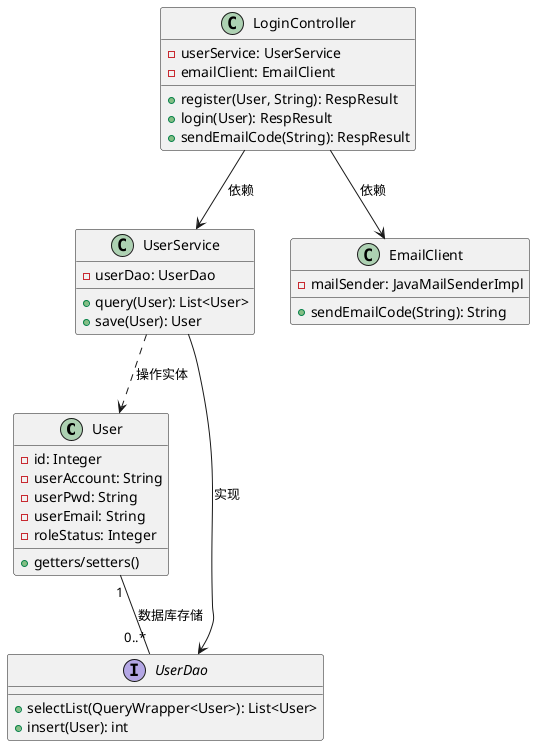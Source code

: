 @startuml
'https://plantuml.com/class-diagram

class User {
  -id: Integer
  -userAccount: String
  -userPwd: String
  -userEmail: String
  -roleStatus: Integer
  +getters/setters()
}

class LoginController {
  -userService: UserService
  -emailClient: EmailClient
  +register(User, String): RespResult
  +login(User): RespResult
  +sendEmailCode(String): RespResult
}

class UserService {
  -userDao: UserDao
  +query(User): List<User>
  +save(User): User
}

class EmailClient {
  -mailSender: JavaMailSenderImpl
  +sendEmailCode(String): String
}

interface UserDao {
  +selectList(QueryWrapper<User>): List<User>
  +insert(User): int
}

User "1" -- "0..*" UserDao : 数据库存储
LoginController --> UserService : 依赖
LoginController --> EmailClient : 依赖
UserService --> UserDao : 实现
UserService ..> User : 操作实体


@enduml@startuml
'https://plantuml.com/use-case-diagram

:Main Admin: as Admin
(Use the application) as (Use)

User -> (Start)
User --> (Use)

Admin ---> (Use)

note right of Admin : This is an example.

note right of (Use)
A note can also
be on several lines
end note

note "This note is connected\nto several objects." as N2
(Start) .. N2
N2 .. (Use)
@enduml